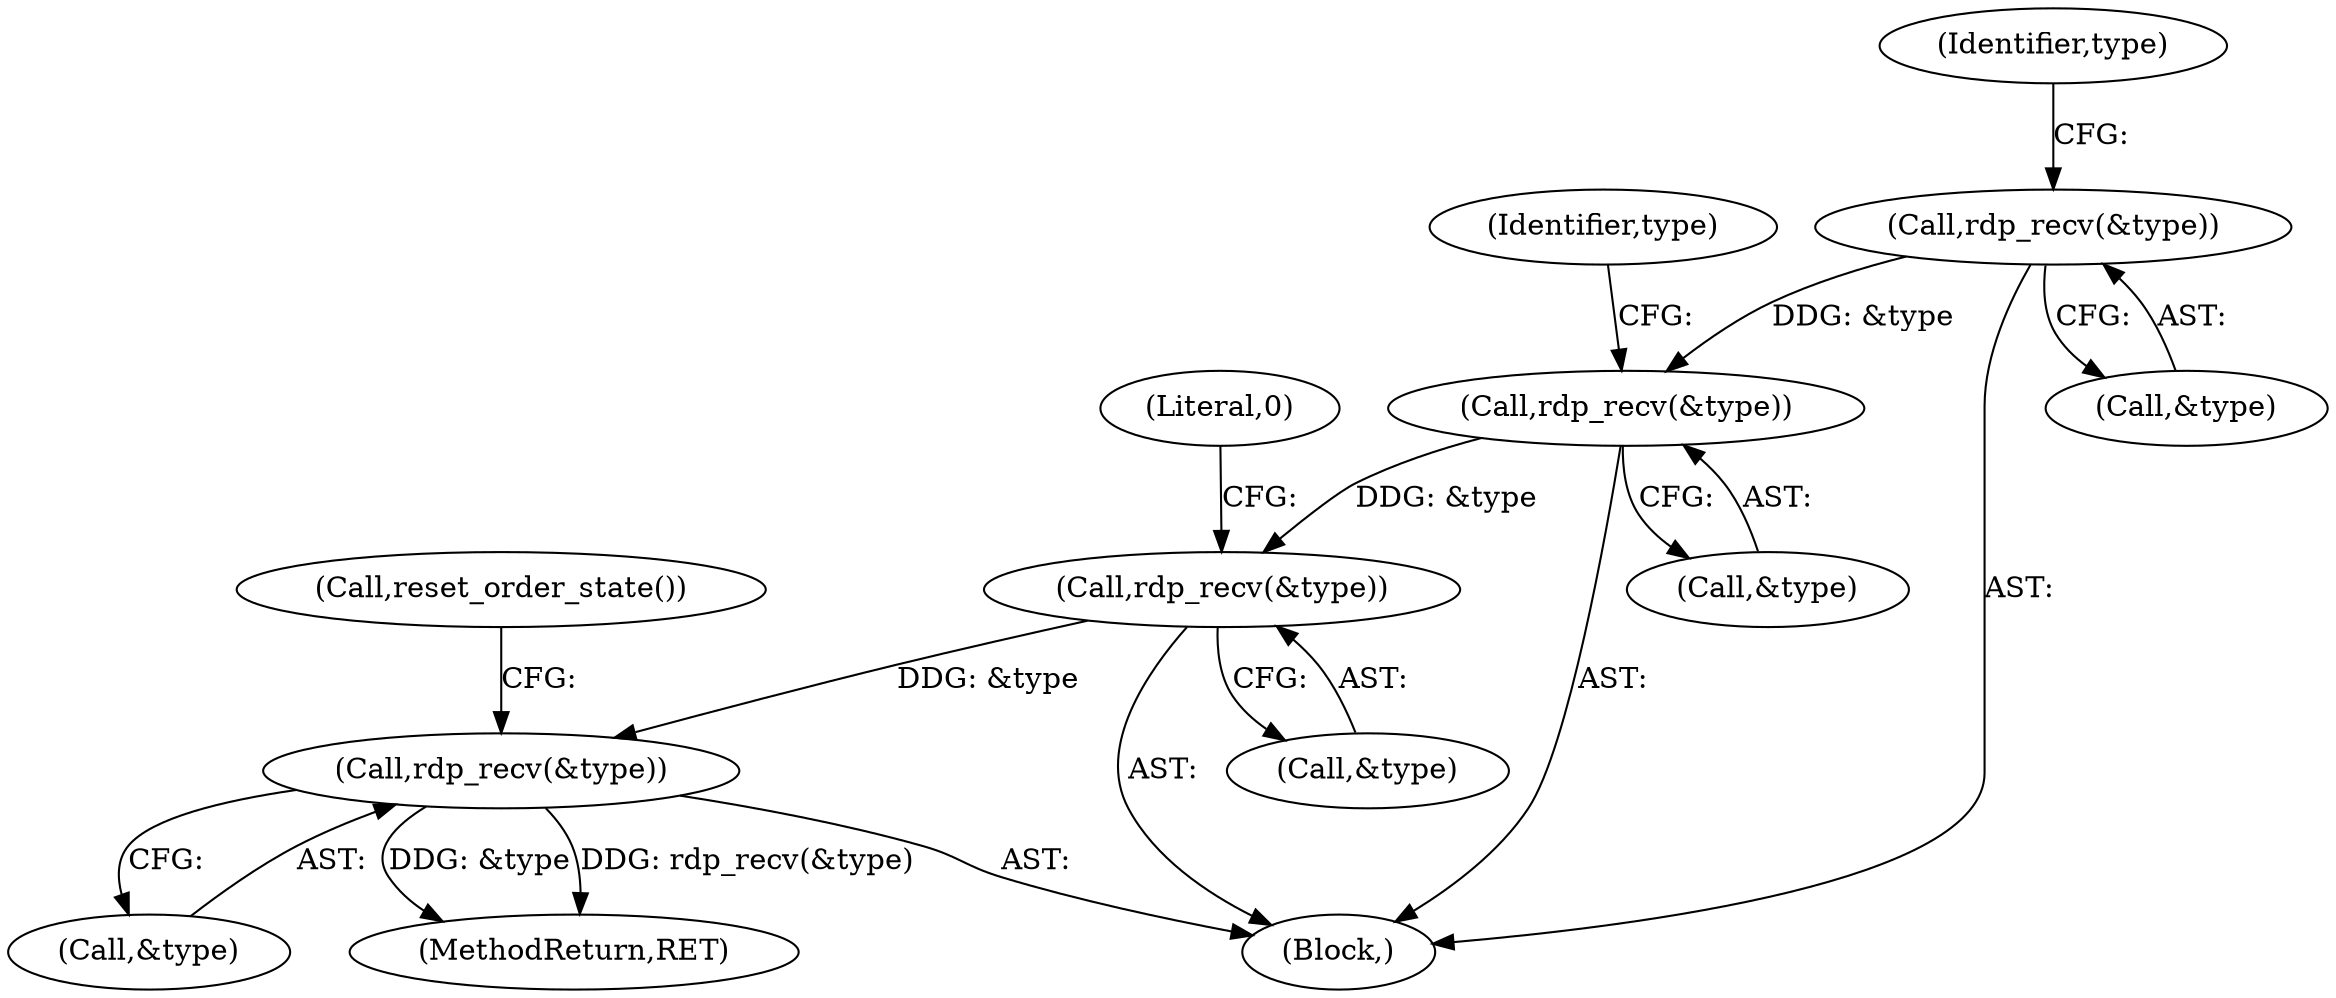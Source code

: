 digraph "0_rdesktop_4dca546d04321a610c1835010b5dad85163b65e1_8@API" {
"1000153" [label="(Call,rdp_recv(&type))"];
"1000156" [label="(Call,rdp_recv(&type))"];
"1000159" [label="(Call,rdp_recv(&type))"];
"1000186" [label="(Call,rdp_recv(&type))"];
"1000186" [label="(Call,rdp_recv(&type))"];
"1000107" [label="(Block,)"];
"1000156" [label="(Call,rdp_recv(&type))"];
"1000187" [label="(Call,&type)"];
"1000189" [label="(Call,reset_order_state())"];
"1000159" [label="(Call,rdp_recv(&type))"];
"1000154" [label="(Call,&type)"];
"1000160" [label="(Call,&type)"];
"1000161" [label="(Identifier,type)"];
"1000158" [label="(Identifier,type)"];
"1000153" [label="(Call,rdp_recv(&type))"];
"1000163" [label="(Literal,0)"];
"1000190" [label="(MethodReturn,RET)"];
"1000157" [label="(Call,&type)"];
"1000153" -> "1000107"  [label="AST: "];
"1000153" -> "1000154"  [label="CFG: "];
"1000154" -> "1000153"  [label="AST: "];
"1000158" -> "1000153"  [label="CFG: "];
"1000153" -> "1000156"  [label="DDG: &type"];
"1000156" -> "1000107"  [label="AST: "];
"1000156" -> "1000157"  [label="CFG: "];
"1000157" -> "1000156"  [label="AST: "];
"1000161" -> "1000156"  [label="CFG: "];
"1000156" -> "1000159"  [label="DDG: &type"];
"1000159" -> "1000107"  [label="AST: "];
"1000159" -> "1000160"  [label="CFG: "];
"1000160" -> "1000159"  [label="AST: "];
"1000163" -> "1000159"  [label="CFG: "];
"1000159" -> "1000186"  [label="DDG: &type"];
"1000186" -> "1000107"  [label="AST: "];
"1000186" -> "1000187"  [label="CFG: "];
"1000187" -> "1000186"  [label="AST: "];
"1000189" -> "1000186"  [label="CFG: "];
"1000186" -> "1000190"  [label="DDG: &type"];
"1000186" -> "1000190"  [label="DDG: rdp_recv(&type)"];
}
